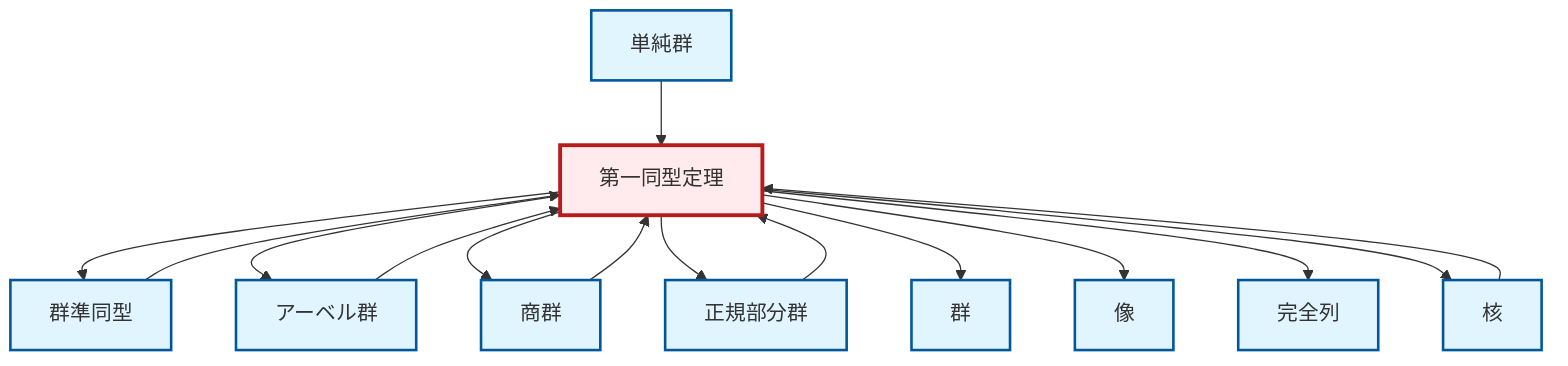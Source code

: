 graph TD
    classDef definition fill:#e1f5fe,stroke:#01579b,stroke-width:2px
    classDef theorem fill:#f3e5f5,stroke:#4a148c,stroke-width:2px
    classDef axiom fill:#fff3e0,stroke:#e65100,stroke-width:2px
    classDef example fill:#e8f5e9,stroke:#1b5e20,stroke-width:2px
    classDef current fill:#ffebee,stroke:#b71c1c,stroke-width:3px
    def-image["像"]:::definition
    thm-first-isomorphism["第一同型定理"]:::theorem
    def-exact-sequence["完全列"]:::definition
    def-group["群"]:::definition
    def-kernel["核"]:::definition
    def-quotient-group["商群"]:::definition
    def-abelian-group["アーベル群"]:::definition
    def-simple-group["単純群"]:::definition
    def-normal-subgroup["正規部分群"]:::definition
    def-homomorphism["群準同型"]:::definition
    thm-first-isomorphism --> def-homomorphism
    def-abelian-group --> thm-first-isomorphism
    def-kernel --> thm-first-isomorphism
    def-homomorphism --> thm-first-isomorphism
    thm-first-isomorphism --> def-abelian-group
    thm-first-isomorphism --> def-quotient-group
    thm-first-isomorphism --> def-normal-subgroup
    def-normal-subgroup --> thm-first-isomorphism
    thm-first-isomorphism --> def-group
    thm-first-isomorphism --> def-image
    def-simple-group --> thm-first-isomorphism
    thm-first-isomorphism --> def-exact-sequence
    thm-first-isomorphism --> def-kernel
    def-quotient-group --> thm-first-isomorphism
    class thm-first-isomorphism current